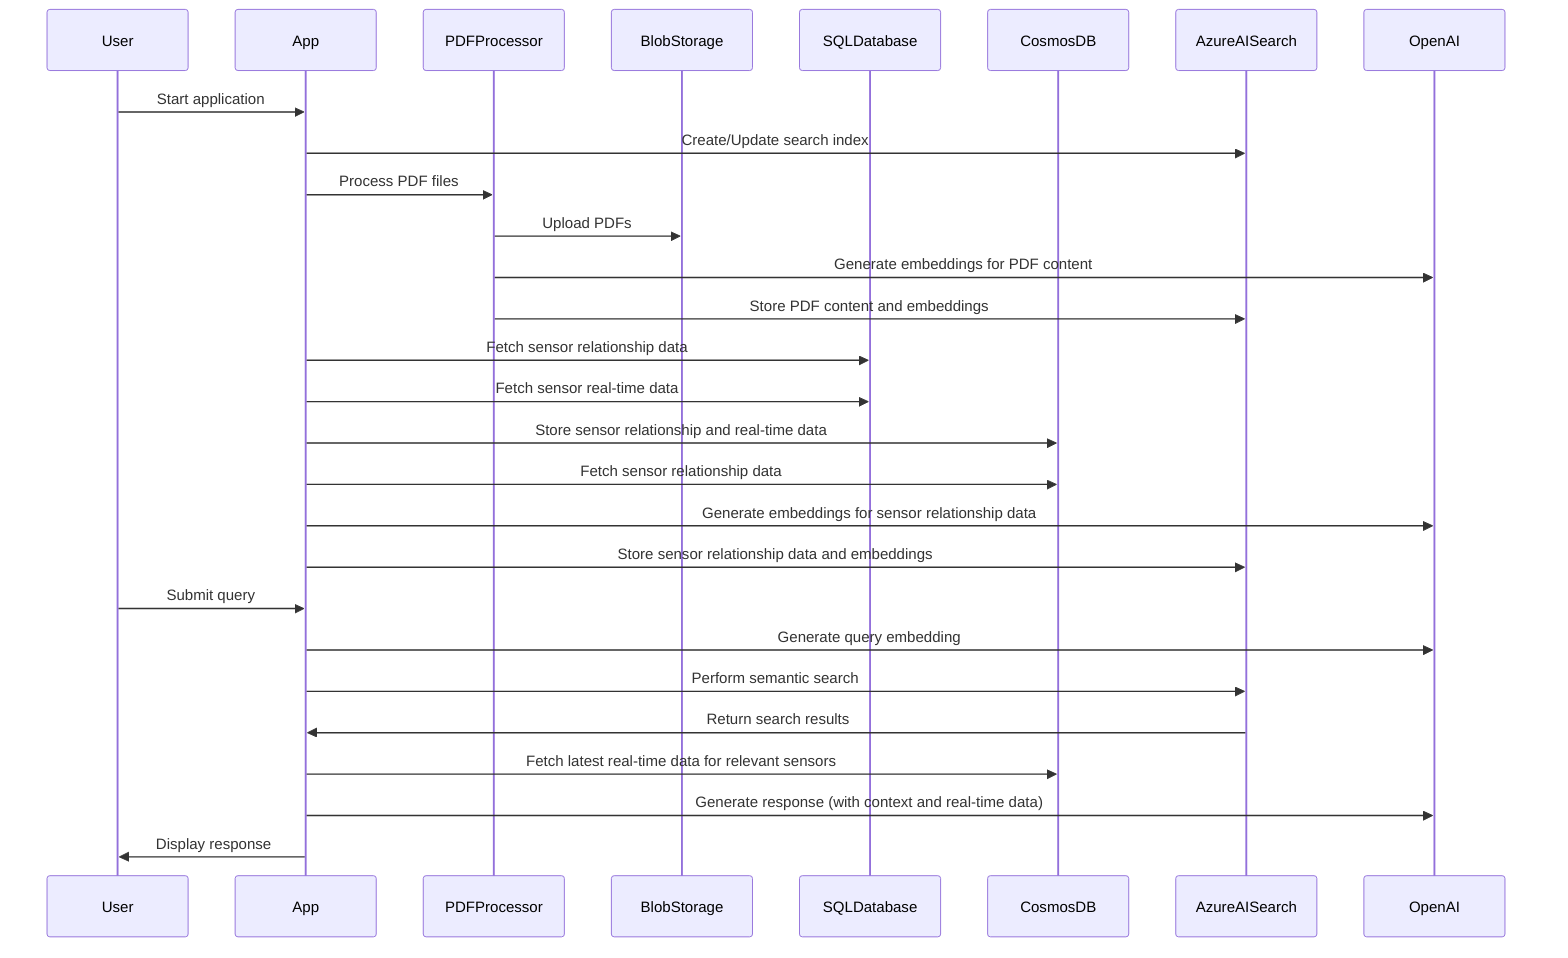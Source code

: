 sequenceDiagram
    participant User
    participant App
    participant PDFProcessor
    participant BlobStorage
    participant SQLDatabase
    participant CosmosDB
    participant AzureAISearch
    participant OpenAI

    User->>App: Start application
    App->>AzureAISearch: Create/Update search index
    App->>PDFProcessor: Process PDF files
    PDFProcessor->>BlobStorage: Upload PDFs
    PDFProcessor->>OpenAI: Generate embeddings for PDF content
    PDFProcessor->>AzureAISearch: Store PDF content and embeddings
    App->>SQLDatabase: Fetch sensor relationship data
    App->>SQLDatabase: Fetch sensor real-time data
    App->>CosmosDB: Store sensor relationship and real-time data
    App->>CosmosDB: Fetch sensor relationship data
    App->>OpenAI: Generate embeddings for sensor relationship data
    App->>AzureAISearch: Store sensor relationship data and embeddings
    User->>App: Submit query
    App->>OpenAI: Generate query embedding
    App->>AzureAISearch: Perform semantic search
    AzureAISearch->>App: Return search results
    App->>CosmosDB: Fetch latest real-time data for relevant sensors
    App->>OpenAI: Generate response (with context and real-time data)
    App->>User: Display response